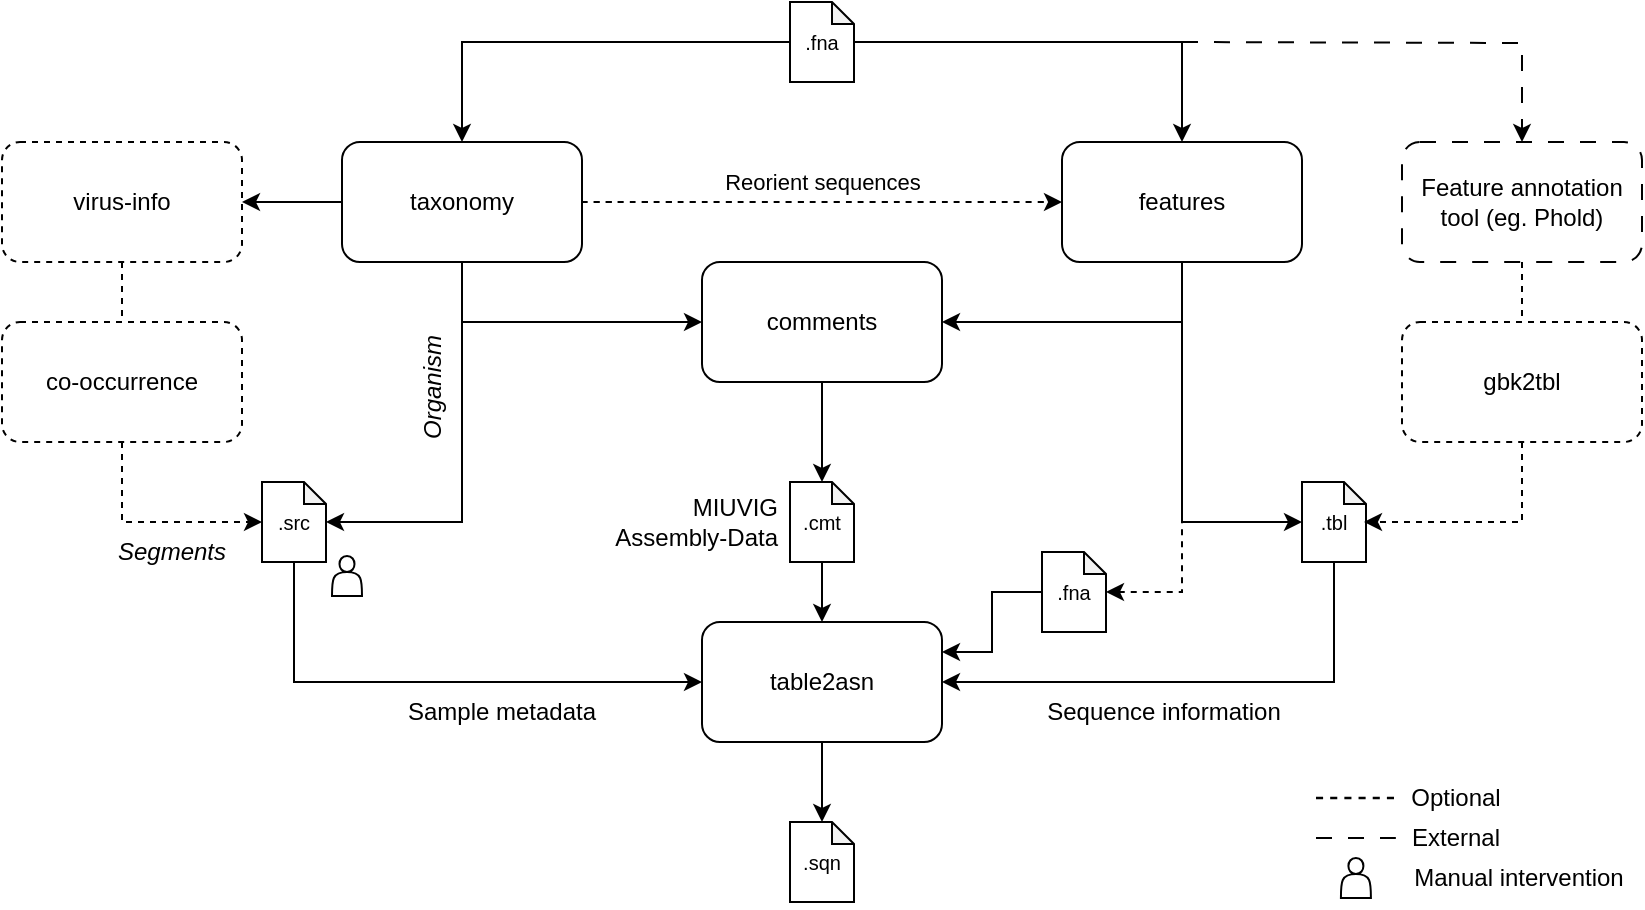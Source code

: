 <mxfile version="26.1.1">
  <diagram name="Page-1" id="ZeP9OFAIea2QbIN0LHaS">
    <mxGraphModel dx="1306" dy="812" grid="1" gridSize="10" guides="1" tooltips="1" connect="1" arrows="1" fold="1" page="1" pageScale="1" pageWidth="827" pageHeight="583" background="none" math="0" shadow="0">
      <root>
        <mxCell id="0" />
        <mxCell id="1" parent="0" />
        <mxCell id="pzSQEiRu-TKgo18cBddZ-6" style="edgeStyle=orthogonalEdgeStyle;rounded=0;orthogonalLoop=1;jettySize=auto;html=1;exitX=1;exitY=0.5;exitDx=0;exitDy=0;entryX=0;entryY=0.5;entryDx=0;entryDy=0;curved=1;dashed=1;" parent="1" source="pzSQEiRu-TKgo18cBddZ-1" target="pzSQEiRu-TKgo18cBddZ-2" edge="1">
          <mxGeometry relative="1" as="geometry" />
        </mxCell>
        <mxCell id="pzSQEiRu-TKgo18cBddZ-47" value="Reorient sequences" style="edgeLabel;html=1;align=center;verticalAlign=middle;resizable=0;points=[];" parent="pzSQEiRu-TKgo18cBddZ-6" vertex="1" connectable="0">
          <mxGeometry relative="1" as="geometry">
            <mxPoint y="-10" as="offset" />
          </mxGeometry>
        </mxCell>
        <mxCell id="pzSQEiRu-TKgo18cBddZ-10" style="edgeStyle=orthogonalEdgeStyle;rounded=0;orthogonalLoop=1;jettySize=auto;html=1;exitX=0.5;exitY=1;exitDx=0;exitDy=0;entryX=0;entryY=0.5;entryDx=0;entryDy=0;" parent="1" source="pzSQEiRu-TKgo18cBddZ-1" target="pzSQEiRu-TKgo18cBddZ-3" edge="1">
          <mxGeometry relative="1" as="geometry" />
        </mxCell>
        <mxCell id="8B6IXXiz2PsDgIRqPqF5-2" style="edgeStyle=orthogonalEdgeStyle;rounded=0;orthogonalLoop=1;jettySize=auto;html=1;exitX=0;exitY=0.5;exitDx=0;exitDy=0;entryX=1;entryY=0.5;entryDx=0;entryDy=0;" parent="1" source="pzSQEiRu-TKgo18cBddZ-1" target="pzSQEiRu-TKgo18cBddZ-4" edge="1">
          <mxGeometry relative="1" as="geometry" />
        </mxCell>
        <mxCell id="pzSQEiRu-TKgo18cBddZ-1" value="taxonomy" style="rounded=1;whiteSpace=wrap;html=1;" parent="1" vertex="1">
          <mxGeometry x="172" y="122" width="120" height="60" as="geometry" />
        </mxCell>
        <mxCell id="pzSQEiRu-TKgo18cBddZ-11" style="edgeStyle=orthogonalEdgeStyle;rounded=0;orthogonalLoop=1;jettySize=auto;html=1;exitX=0.5;exitY=1;exitDx=0;exitDy=0;entryX=1;entryY=0.5;entryDx=0;entryDy=0;" parent="1" source="pzSQEiRu-TKgo18cBddZ-2" target="pzSQEiRu-TKgo18cBddZ-3" edge="1">
          <mxGeometry relative="1" as="geometry" />
        </mxCell>
        <mxCell id="pzSQEiRu-TKgo18cBddZ-2" value="features" style="rounded=1;whiteSpace=wrap;html=1;" parent="1" vertex="1">
          <mxGeometry x="532" y="122" width="120" height="60" as="geometry" />
        </mxCell>
        <mxCell id="pzSQEiRu-TKgo18cBddZ-44" style="edgeStyle=orthogonalEdgeStyle;rounded=0;orthogonalLoop=1;jettySize=auto;html=1;exitX=0.5;exitY=1;exitDx=0;exitDy=0;" parent="1" source="pzSQEiRu-TKgo18cBddZ-3" edge="1">
          <mxGeometry relative="1" as="geometry">
            <mxPoint x="412" y="292" as="targetPoint" />
          </mxGeometry>
        </mxCell>
        <mxCell id="pzSQEiRu-TKgo18cBddZ-3" value="comments" style="rounded=1;whiteSpace=wrap;html=1;" parent="1" vertex="1">
          <mxGeometry x="352" y="182" width="120" height="60" as="geometry" />
        </mxCell>
        <mxCell id="pzSQEiRu-TKgo18cBddZ-4" value="virus-info" style="rounded=1;whiteSpace=wrap;html=1;dashed=1;" parent="1" vertex="1">
          <mxGeometry x="2" y="122" width="120" height="60" as="geometry" />
        </mxCell>
        <mxCell id="pzSQEiRu-TKgo18cBddZ-12" style="edgeStyle=orthogonalEdgeStyle;rounded=0;orthogonalLoop=1;jettySize=auto;html=1;" parent="1" edge="1">
          <mxGeometry relative="1" as="geometry">
            <mxPoint x="412" y="362" as="targetPoint" />
            <mxPoint x="412" y="362" as="sourcePoint" />
          </mxGeometry>
        </mxCell>
        <mxCell id="pzSQEiRu-TKgo18cBddZ-13" style="edgeStyle=orthogonalEdgeStyle;rounded=0;orthogonalLoop=1;jettySize=auto;html=1;" parent="1" edge="1">
          <mxGeometry relative="1" as="geometry">
            <mxPoint x="412" y="352" as="targetPoint" />
            <mxPoint x="412" y="352" as="sourcePoint" />
          </mxGeometry>
        </mxCell>
        <mxCell id="pzSQEiRu-TKgo18cBddZ-5" value="table2asn" style="rounded=1;whiteSpace=wrap;html=1;" parent="1" vertex="1">
          <mxGeometry x="352" y="362" width="120" height="60" as="geometry" />
        </mxCell>
        <mxCell id="pzSQEiRu-TKgo18cBddZ-18" style="edgeStyle=orthogonalEdgeStyle;rounded=0;orthogonalLoop=1;jettySize=auto;html=1;exitX=0.5;exitY=1;exitDx=0;exitDy=0;" parent="1" source="pzSQEiRu-TKgo18cBddZ-29" edge="1">
          <mxGeometry relative="1" as="geometry">
            <mxPoint x="412" y="362" as="targetPoint" />
          </mxGeometry>
        </mxCell>
        <mxCell id="pzSQEiRu-TKgo18cBddZ-16" value="gbk2tbl" style="rounded=1;whiteSpace=wrap;html=1;dashed=1;" parent="1" vertex="1">
          <mxGeometry x="702" y="212" width="120" height="60" as="geometry" />
        </mxCell>
        <mxCell id="pzSQEiRu-TKgo18cBddZ-28" style="edgeStyle=orthogonalEdgeStyle;rounded=0;orthogonalLoop=1;jettySize=auto;html=1;exitX=0.5;exitY=1;exitDx=0;exitDy=0;exitPerimeter=0;entryX=0;entryY=0.5;entryDx=0;entryDy=0;" parent="1" source="pzSQEiRu-TKgo18cBddZ-20" target="pzSQEiRu-TKgo18cBddZ-5" edge="1">
          <mxGeometry relative="1" as="geometry" />
        </mxCell>
        <mxCell id="pzSQEiRu-TKgo18cBddZ-20" value="&lt;font style=&quot;font-size: 10px;&quot;&gt;.src&lt;/font&gt;" style="shape=note;whiteSpace=wrap;html=1;backgroundOutline=1;darkOpacity=0.05;size=11;" parent="1" vertex="1">
          <mxGeometry x="132" y="292" width="32" height="40" as="geometry" />
        </mxCell>
        <mxCell id="pzSQEiRu-TKgo18cBddZ-25" style="edgeStyle=orthogonalEdgeStyle;rounded=0;orthogonalLoop=1;jettySize=auto;html=1;exitX=0.5;exitY=1;exitDx=0;exitDy=0;entryX=0;entryY=0.5;entryDx=0;entryDy=0;entryPerimeter=0;dashed=1;" parent="1" source="pzSQEiRu-TKgo18cBddZ-4" target="pzSQEiRu-TKgo18cBddZ-20" edge="1">
          <mxGeometry relative="1" as="geometry" />
        </mxCell>
        <mxCell id="pzSQEiRu-TKgo18cBddZ-27" style="edgeStyle=orthogonalEdgeStyle;rounded=0;orthogonalLoop=1;jettySize=auto;html=1;exitX=0.5;exitY=1;exitDx=0;exitDy=0;entryX=1;entryY=0.5;entryDx=0;entryDy=0;entryPerimeter=0;" parent="1" source="pzSQEiRu-TKgo18cBddZ-1" target="pzSQEiRu-TKgo18cBddZ-20" edge="1">
          <mxGeometry relative="1" as="geometry" />
        </mxCell>
        <mxCell id="pzSQEiRu-TKgo18cBddZ-29" value="&lt;font style=&quot;font-size: 10px;&quot;&gt;.cmt&lt;/font&gt;" style="shape=note;whiteSpace=wrap;html=1;backgroundOutline=1;darkOpacity=0.05;size=11;" parent="1" vertex="1">
          <mxGeometry x="396" y="292" width="32" height="40" as="geometry" />
        </mxCell>
        <mxCell id="pzSQEiRu-TKgo18cBddZ-35" style="edgeStyle=orthogonalEdgeStyle;rounded=0;orthogonalLoop=1;jettySize=auto;html=1;exitX=0.5;exitY=1;exitDx=0;exitDy=0;exitPerimeter=0;entryX=1;entryY=0.5;entryDx=0;entryDy=0;" parent="1" source="pzSQEiRu-TKgo18cBddZ-31" target="pzSQEiRu-TKgo18cBddZ-5" edge="1">
          <mxGeometry relative="1" as="geometry" />
        </mxCell>
        <mxCell id="pzSQEiRu-TKgo18cBddZ-31" value="&lt;font style=&quot;font-size: 10px;&quot;&gt;.tbl&lt;/font&gt;" style="shape=note;whiteSpace=wrap;html=1;backgroundOutline=1;darkOpacity=0.05;size=11;" parent="1" vertex="1">
          <mxGeometry x="652" y="292" width="32" height="40" as="geometry" />
        </mxCell>
        <mxCell id="pzSQEiRu-TKgo18cBddZ-34" style="edgeStyle=orthogonalEdgeStyle;rounded=0;orthogonalLoop=1;jettySize=auto;html=1;exitX=0.5;exitY=1;exitDx=0;exitDy=0;entryX=0.969;entryY=0.5;entryDx=0;entryDy=0;entryPerimeter=0;dashed=1;" parent="1" source="pzSQEiRu-TKgo18cBddZ-16" target="pzSQEiRu-TKgo18cBddZ-31" edge="1">
          <mxGeometry relative="1" as="geometry" />
        </mxCell>
        <mxCell id="pzSQEiRu-TKgo18cBddZ-36" value="&lt;font style=&quot;font-size: 10px;&quot;&gt;.sqn&lt;/font&gt;" style="shape=note;whiteSpace=wrap;html=1;backgroundOutline=1;darkOpacity=0.05;size=11;" parent="1" vertex="1">
          <mxGeometry x="396" y="462" width="32" height="40" as="geometry" />
        </mxCell>
        <mxCell id="pzSQEiRu-TKgo18cBddZ-37" style="edgeStyle=orthogonalEdgeStyle;rounded=0;orthogonalLoop=1;jettySize=auto;html=1;exitX=0.5;exitY=1;exitDx=0;exitDy=0;entryX=0.5;entryY=0;entryDx=0;entryDy=0;entryPerimeter=0;" parent="1" source="pzSQEiRu-TKgo18cBddZ-5" target="pzSQEiRu-TKgo18cBddZ-36" edge="1">
          <mxGeometry relative="1" as="geometry" />
        </mxCell>
        <mxCell id="pzSQEiRu-TKgo18cBddZ-38" value="&lt;i&gt;Segments&lt;/i&gt;" style="text;html=1;align=center;verticalAlign=middle;whiteSpace=wrap;rounded=0;rotation=0;" parent="1" vertex="1">
          <mxGeometry x="52" y="312" width="70" height="30" as="geometry" />
        </mxCell>
        <mxCell id="pzSQEiRu-TKgo18cBddZ-39" value="&lt;i&gt;Organism&lt;/i&gt;" style="text;html=1;align=center;verticalAlign=middle;whiteSpace=wrap;rounded=0;rotation=-90;" parent="1" vertex="1">
          <mxGeometry x="157" y="229.5" width="120" height="30" as="geometry" />
        </mxCell>
        <mxCell id="pzSQEiRu-TKgo18cBddZ-49" style="edgeStyle=orthogonalEdgeStyle;rounded=0;orthogonalLoop=1;jettySize=auto;html=1;entryX=0.5;entryY=0;entryDx=0;entryDy=0;" parent="1" source="pzSQEiRu-TKgo18cBddZ-48" target="pzSQEiRu-TKgo18cBddZ-1" edge="1">
          <mxGeometry relative="1" as="geometry" />
        </mxCell>
        <mxCell id="pzSQEiRu-TKgo18cBddZ-52" value="" style="edgeStyle=orthogonalEdgeStyle;rounded=0;orthogonalLoop=1;jettySize=auto;html=1;entryX=0.5;entryY=0;entryDx=0;entryDy=0;" parent="1" source="pzSQEiRu-TKgo18cBddZ-48" target="pzSQEiRu-TKgo18cBddZ-2" edge="1">
          <mxGeometry relative="1" as="geometry">
            <mxPoint x="508" y="72" as="targetPoint" />
          </mxGeometry>
        </mxCell>
        <mxCell id="pzSQEiRu-TKgo18cBddZ-60" style="edgeStyle=orthogonalEdgeStyle;rounded=0;orthogonalLoop=1;jettySize=auto;html=1;exitX=0;exitY=0.5;exitDx=0;exitDy=0;exitPerimeter=0;entryX=1;entryY=0.25;entryDx=0;entryDy=0;" parent="1" source="pzSQEiRu-TKgo18cBddZ-59" target="pzSQEiRu-TKgo18cBddZ-5" edge="1">
          <mxGeometry relative="1" as="geometry" />
        </mxCell>
        <mxCell id="pUPda4is4iFvqVS0LF0G-14" style="edgeStyle=orthogonalEdgeStyle;rounded=0;orthogonalLoop=1;jettySize=auto;html=1;entryX=0.5;entryY=0;entryDx=0;entryDy=0;dashed=1;dashPattern=8 8;" parent="1" target="pUPda4is4iFvqVS0LF0G-1" edge="1">
          <mxGeometry relative="1" as="geometry">
            <mxPoint x="592" y="72" as="sourcePoint" />
          </mxGeometry>
        </mxCell>
        <mxCell id="pzSQEiRu-TKgo18cBddZ-48" value="&lt;font style=&quot;font-size: 10px;&quot;&gt;.fna&lt;/font&gt;" style="shape=note;whiteSpace=wrap;html=1;backgroundOutline=1;darkOpacity=0.05;size=11;" parent="1" vertex="1">
          <mxGeometry x="396" y="52" width="32" height="40" as="geometry" />
        </mxCell>
        <mxCell id="pUPda4is4iFvqVS0LF0G-11" value="" style="edgeStyle=orthogonalEdgeStyle;rounded=0;orthogonalLoop=1;jettySize=auto;html=1;startArrow=classic;startFill=1;dashed=1;endArrow=none;" parent="1" source="pzSQEiRu-TKgo18cBddZ-59" edge="1">
          <mxGeometry relative="1" as="geometry">
            <mxPoint x="592" y="312" as="targetPoint" />
            <Array as="points">
              <mxPoint x="592" y="347" />
              <mxPoint x="592" y="312" />
            </Array>
          </mxGeometry>
        </mxCell>
        <mxCell id="pzSQEiRu-TKgo18cBddZ-59" value="&lt;font style=&quot;font-size: 10px;&quot;&gt;.fna&lt;/font&gt;" style="shape=note;whiteSpace=wrap;html=1;backgroundOutline=1;darkOpacity=0.05;size=11;" parent="1" vertex="1">
          <mxGeometry x="522" y="327" width="32" height="40" as="geometry" />
        </mxCell>
        <mxCell id="-LrA51T8bJ5IcRYjtuTH-3" value="Sample metadata" style="text;html=1;align=center;verticalAlign=middle;whiteSpace=wrap;rounded=0;" parent="1" vertex="1">
          <mxGeometry x="172" y="392" width="160" height="30" as="geometry" />
        </mxCell>
        <mxCell id="-LrA51T8bJ5IcRYjtuTH-4" value="MIUVIG&lt;div&gt;Assembly-Data&lt;/div&gt;" style="text;html=1;align=right;verticalAlign=middle;whiteSpace=wrap;rounded=0;" parent="1" vertex="1">
          <mxGeometry x="302" y="297" width="90" height="30" as="geometry" />
        </mxCell>
        <mxCell id="-LrA51T8bJ5IcRYjtuTH-5" value="Sequence information" style="text;html=1;align=center;verticalAlign=middle;whiteSpace=wrap;rounded=0;" parent="1" vertex="1">
          <mxGeometry x="503" y="392" width="160" height="30" as="geometry" />
        </mxCell>
        <mxCell id="8B6IXXiz2PsDgIRqPqF5-3" value="co-occurrence" style="rounded=1;whiteSpace=wrap;html=1;dashed=1;" parent="1" vertex="1">
          <mxGeometry x="2" y="212" width="120" height="60" as="geometry" />
        </mxCell>
        <mxCell id="pUPda4is4iFvqVS0LF0G-2" style="edgeStyle=orthogonalEdgeStyle;rounded=0;orthogonalLoop=1;jettySize=auto;html=1;exitX=0.5;exitY=1;exitDx=0;exitDy=0;entryX=0.5;entryY=0;entryDx=0;entryDy=0;dashed=1;endArrow=none;startFill=0;" parent="1" source="pUPda4is4iFvqVS0LF0G-1" target="pzSQEiRu-TKgo18cBddZ-16" edge="1">
          <mxGeometry relative="1" as="geometry" />
        </mxCell>
        <mxCell id="pUPda4is4iFvqVS0LF0G-1" value="Feature annotation tool (eg. Phold)" style="rounded=1;whiteSpace=wrap;html=1;dashed=1;dashPattern=8 8;" parent="1" vertex="1">
          <mxGeometry x="702" y="122" width="120" height="60" as="geometry" />
        </mxCell>
        <mxCell id="pUPda4is4iFvqVS0LF0G-10" style="edgeStyle=orthogonalEdgeStyle;rounded=0;orthogonalLoop=1;jettySize=auto;html=1;exitX=0.5;exitY=1;exitDx=0;exitDy=0;entryX=0;entryY=0.5;entryDx=0;entryDy=0;entryPerimeter=0;" parent="1" source="pzSQEiRu-TKgo18cBddZ-2" target="pzSQEiRu-TKgo18cBddZ-31" edge="1">
          <mxGeometry relative="1" as="geometry" />
        </mxCell>
        <mxCell id="pUPda4is4iFvqVS0LF0G-15" value="" style="shape=actor;whiteSpace=wrap;html=1;" parent="1" vertex="1">
          <mxGeometry x="167" y="329" width="15" height="20" as="geometry" />
        </mxCell>
        <mxCell id="pUPda4is4iFvqVS0LF0G-22" value="" style="group" parent="1" vertex="1" connectable="0">
          <mxGeometry x="659.0" y="435" width="162.459" height="70" as="geometry" />
        </mxCell>
        <mxCell id="pUPda4is4iFvqVS0LF0G-16" value="" style="shape=actor;whiteSpace=wrap;html=1;" parent="pUPda4is4iFvqVS0LF0G-22" vertex="1">
          <mxGeometry x="12.46" y="45" width="15" height="20" as="geometry" />
        </mxCell>
        <mxCell id="pUPda4is4iFvqVS0LF0G-3" value="" style="endArrow=none;html=1;rounded=0;dashed=1;strokeWidth=1.181;" parent="pUPda4is4iFvqVS0LF0G-22" target="pUPda4is4iFvqVS0LF0G-6" edge="1">
          <mxGeometry width="50" height="50" relative="1" as="geometry">
            <mxPoint y="15" as="sourcePoint" />
            <mxPoint x="40" y="15" as="targetPoint" />
          </mxGeometry>
        </mxCell>
        <mxCell id="pUPda4is4iFvqVS0LF0G-4" value="" style="endArrow=none;html=1;rounded=0;dashed=1;dashPattern=8 8;" parent="pUPda4is4iFvqVS0LF0G-22" target="pUPda4is4iFvqVS0LF0G-7" edge="1">
          <mxGeometry width="50" height="50" relative="1" as="geometry">
            <mxPoint y="35" as="sourcePoint" />
            <mxPoint x="39.919" y="35" as="targetPoint" />
          </mxGeometry>
        </mxCell>
        <mxCell id="pUPda4is4iFvqVS0LF0G-6" value="Optional" style="text;html=1;align=center;verticalAlign=middle;whiteSpace=wrap;rounded=0;flipV=0;" parent="pUPda4is4iFvqVS0LF0G-22" vertex="1">
          <mxGeometry x="39.919" width="60" height="30" as="geometry" />
        </mxCell>
        <mxCell id="pUPda4is4iFvqVS0LF0G-7" value="External" style="text;html=1;align=center;verticalAlign=middle;whiteSpace=wrap;rounded=0;flipV=0;" parent="pUPda4is4iFvqVS0LF0G-22" vertex="1">
          <mxGeometry x="39.919" y="20" width="60" height="30" as="geometry" />
        </mxCell>
        <mxCell id="pUPda4is4iFvqVS0LF0G-20" value="Manual intervention" style="text;html=1;align=center;verticalAlign=middle;whiteSpace=wrap;rounded=0;flipV=0;" parent="pUPda4is4iFvqVS0LF0G-22" vertex="1">
          <mxGeometry x="39.919" y="40" width="122.54" height="30" as="geometry" />
        </mxCell>
      </root>
    </mxGraphModel>
  </diagram>
</mxfile>
